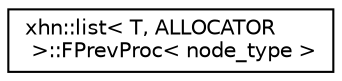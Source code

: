 digraph "Graphical Class Hierarchy"
{
  edge [fontname="Helvetica",fontsize="10",labelfontname="Helvetica",labelfontsize="10"];
  node [fontname="Helvetica",fontsize="10",shape=record];
  rankdir="LR";
  Node1 [label="xhn::list\< T, ALLOCATOR\l \>::FPrevProc\< node_type \>",height=0.2,width=0.4,color="black", fillcolor="white", style="filled",URL="$structxhn_1_1list_1_1_f_prev_proc.html"];
}
